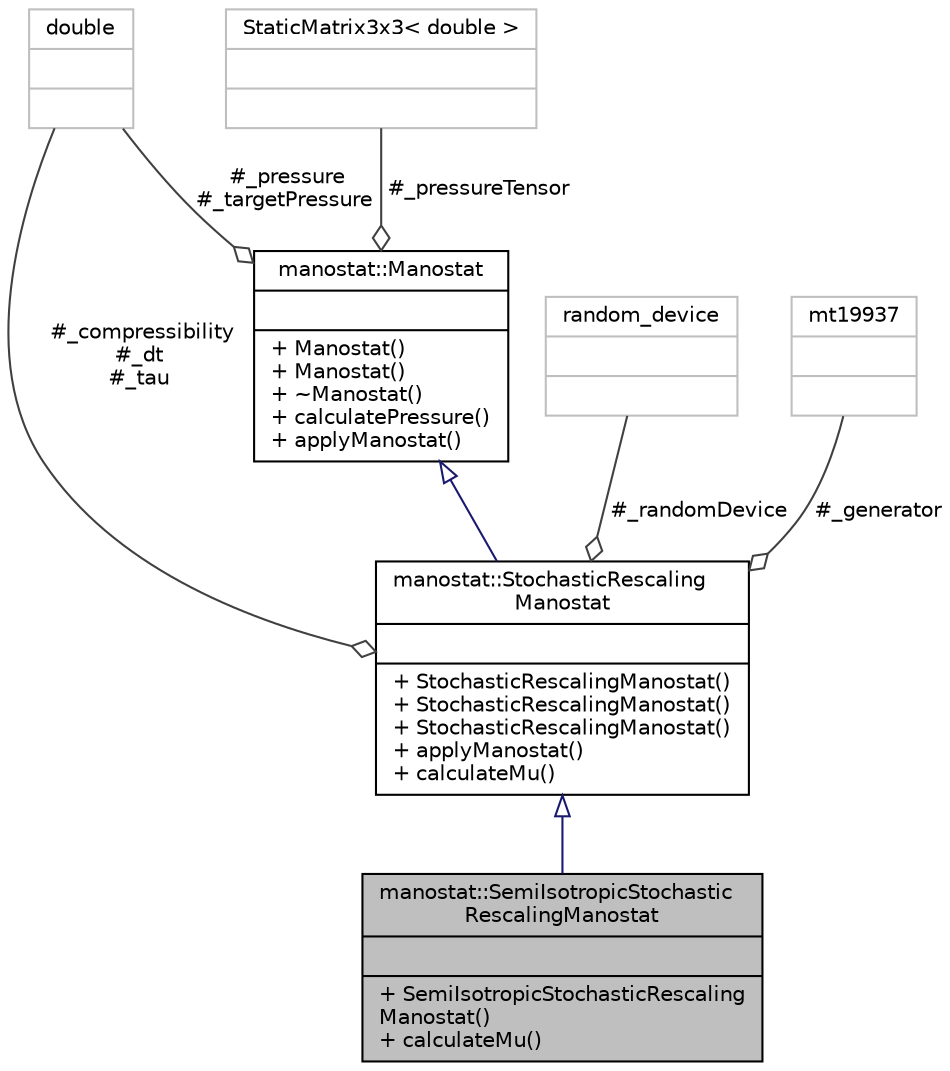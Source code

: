 digraph "manostat::SemiIsotropicStochasticRescalingManostat"
{
 // LATEX_PDF_SIZE
  edge [fontname="Helvetica",fontsize="10",labelfontname="Helvetica",labelfontsize="10"];
  node [fontname="Helvetica",fontsize="10",shape=record];
  Node1 [label="{manostat::SemiIsotropicStochastic\lRescalingManostat\n||+ SemiIsotropicStochasticRescaling\lManostat()\l+ calculateMu()\l}",height=0.2,width=0.4,color="black", fillcolor="grey75", style="filled", fontcolor="black",tooltip=" "];
  Node2 -> Node1 [dir="back",color="midnightblue",fontsize="10",style="solid",arrowtail="onormal",fontname="Helvetica"];
  Node2 [label="{manostat::StochasticRescaling\lManostat\n||+ StochasticRescalingManostat()\l+ StochasticRescalingManostat()\l+ StochasticRescalingManostat()\l+ applyManostat()\l+ calculateMu()\l}",height=0.2,width=0.4,color="black", fillcolor="white", style="filled",URL="$classmanostat_1_1StochasticRescalingManostat.html",tooltip=" "];
  Node3 -> Node2 [dir="back",color="midnightblue",fontsize="10",style="solid",arrowtail="onormal",fontname="Helvetica"];
  Node3 [label="{manostat::Manostat\n||+ Manostat()\l+ Manostat()\l+ ~Manostat()\l+ calculatePressure()\l+ applyManostat()\l}",height=0.2,width=0.4,color="black", fillcolor="white", style="filled",URL="$classmanostat_1_1Manostat.html",tooltip="Manostat is a base class for all manostats."];
  Node4 -> Node3 [color="grey25",fontsize="10",style="solid",label=" #_pressure\n#_targetPressure" ,arrowhead="odiamond",fontname="Helvetica"];
  Node4 [label="{double\n||}",height=0.2,width=0.4,color="grey75", fillcolor="white", style="filled",tooltip=" "];
  Node5 -> Node3 [color="grey25",fontsize="10",style="solid",label=" #_pressureTensor" ,arrowhead="odiamond",fontname="Helvetica"];
  Node5 [label="{StaticMatrix3x3\< double \>\n||}",height=0.2,width=0.4,color="grey75", fillcolor="white", style="filled",tooltip=" "];
  Node6 -> Node2 [color="grey25",fontsize="10",style="solid",label=" #_randomDevice" ,arrowhead="odiamond",fontname="Helvetica"];
  Node6 [label="{random_device\n||}",height=0.2,width=0.4,color="grey75", fillcolor="white", style="filled",tooltip=" "];
  Node4 -> Node2 [color="grey25",fontsize="10",style="solid",label=" #_compressibility\n#_dt\n#_tau" ,arrowhead="odiamond",fontname="Helvetica"];
  Node7 -> Node2 [color="grey25",fontsize="10",style="solid",label=" #_generator" ,arrowhead="odiamond",fontname="Helvetica"];
  Node7 [label="{mt19937\n||}",height=0.2,width=0.4,color="grey75", fillcolor="white", style="filled",tooltip=" "];
}
